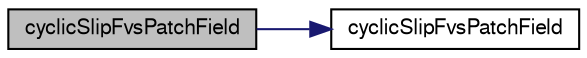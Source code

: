 digraph "cyclicSlipFvsPatchField"
{
  bgcolor="transparent";
  edge [fontname="FreeSans",fontsize="10",labelfontname="FreeSans",labelfontsize="10"];
  node [fontname="FreeSans",fontsize="10",shape=record];
  rankdir="LR";
  Node10 [label="cyclicSlipFvsPatchField",height=0.2,width=0.4,color="black", fillcolor="grey75", style="filled", fontcolor="black"];
  Node10 -> Node11 [color="midnightblue",fontsize="10",style="solid",fontname="FreeSans"];
  Node11 [label="cyclicSlipFvsPatchField",height=0.2,width=0.4,color="black",URL="$a22394.html#a5bee10b37c9b52dfe47eb03b410cb485",tooltip="Construct from patch and internal field. "];
}
